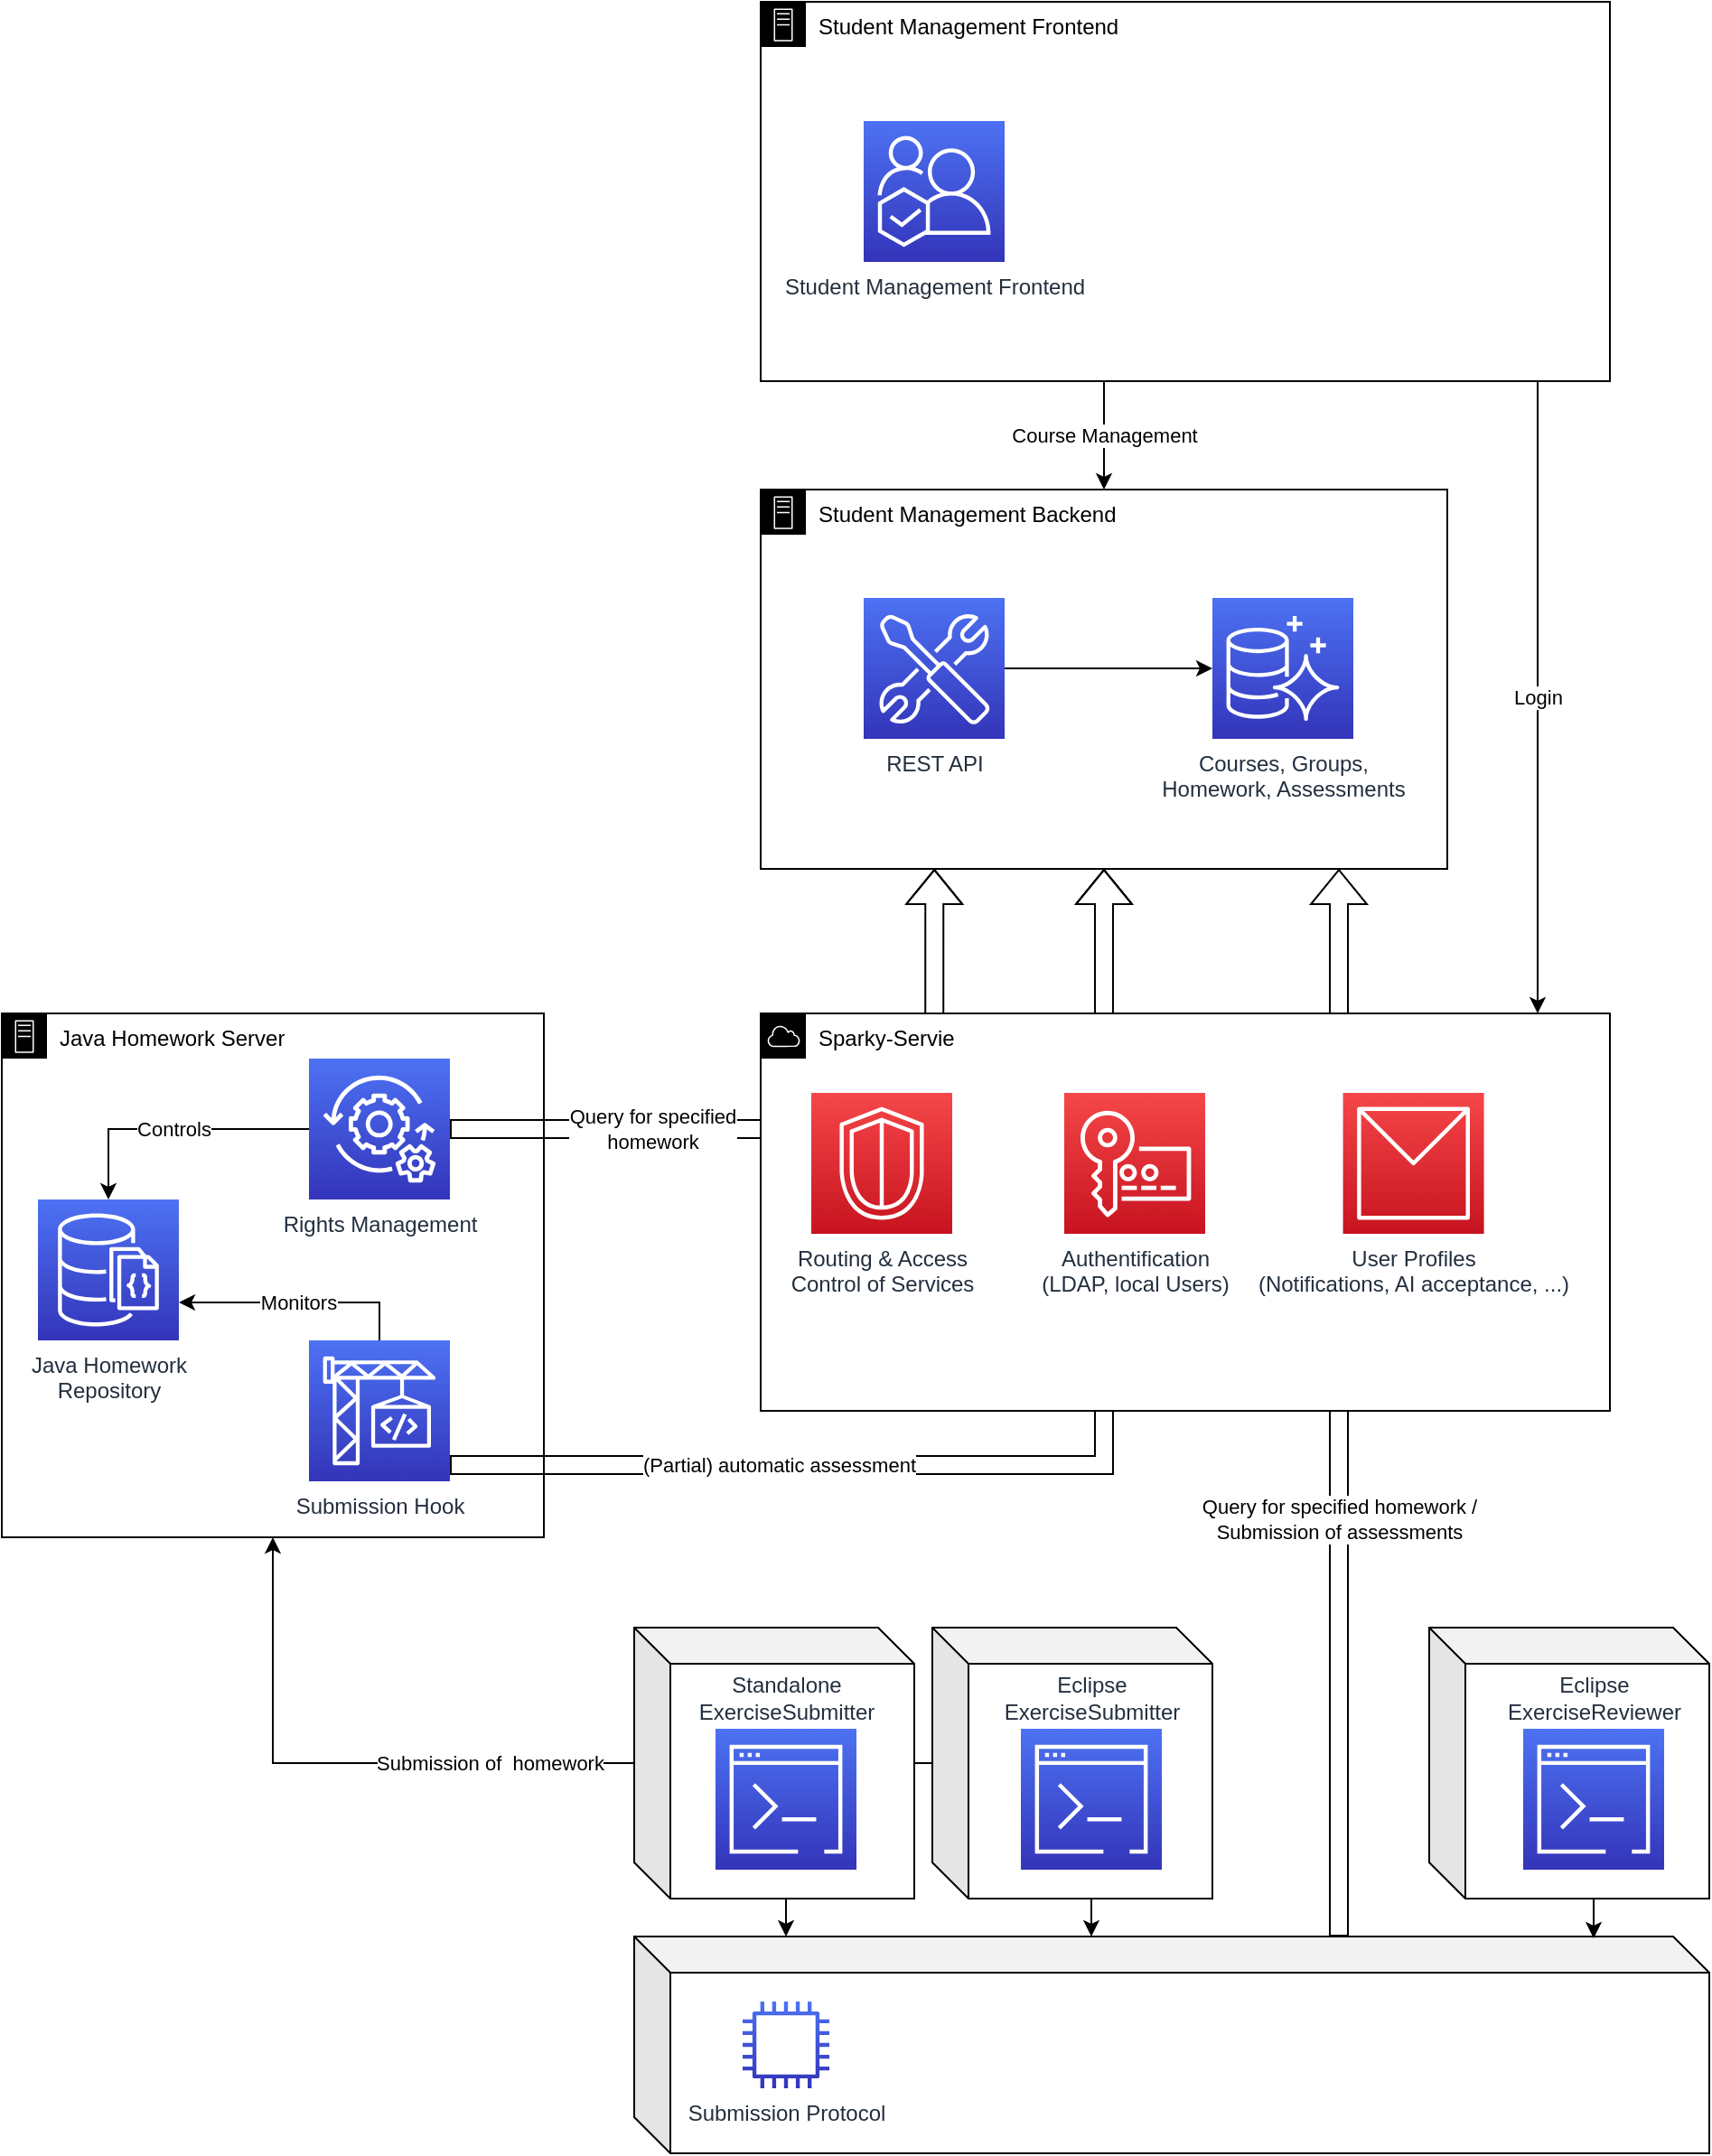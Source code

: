 <mxfile version="12.9.13" type="device"><diagram id="Ht1M8jgEwFfnCIfOTk4-" name="Page-1"><mxGraphModel dx="2370" dy="2397" grid="1" gridSize="10" guides="1" tooltips="1" connect="1" arrows="1" fold="1" page="1" pageScale="1" pageWidth="1169" pageHeight="827" math="0" shadow="0"><root><mxCell id="0"/><mxCell id="1" parent="0"/><mxCell id="apkjlMqTHxUSe2oRIHi7-69" value="Submission of&amp;nbsp; homework" style="edgeStyle=orthogonalEdgeStyle;rounded=0;orthogonalLoop=1;jettySize=auto;html=1;startArrow=none;startFill=0;" edge="1" parent="1" source="apkjlMqTHxUSe2oRIHi7-56" target="apkjlMqTHxUSe2oRIHi7-24"><mxGeometry relative="1" as="geometry"/></mxCell><mxCell id="apkjlMqTHxUSe2oRIHi7-24" value="Java Homework Server" style="points=[[0,0],[0.25,0],[0.5,0],[0.75,0],[1,0],[1,0.25],[1,0.5],[1,0.75],[1,1],[0.75,1],[0.5,1],[0.25,1],[0,1],[0,0.75],[0,0.5],[0,0.25]];outlineConnect=0;html=1;whiteSpace=wrap;fontSize=12;fontStyle=0;shape=mxgraph.aws4.group;grIcon=mxgraph.aws4.group_on_premise;verticalAlign=top;align=left;spacingLeft=30;dashed=0;" vertex="1" parent="1"><mxGeometry x="30" y="510" width="300" height="290" as="geometry"/></mxCell><mxCell id="e04o1fipHbQuNLUEfcja-1" value="Java Homework&lt;br&gt;Repository" style="outlineConnect=0;fontColor=#232F3E;gradientColor=#4D72F3;gradientDirection=north;fillColor=#3334B9;strokeColor=#ffffff;dashed=0;verticalLabelPosition=bottom;verticalAlign=top;align=center;html=1;fontSize=12;fontStyle=0;aspect=fixed;shape=mxgraph.aws4.resourceIcon;resIcon=mxgraph.aws4.documentdb_with_mongodb_compatibility;" parent="1" vertex="1"><mxGeometry x="50" y="613" width="78" height="78" as="geometry"/></mxCell><mxCell id="e04o1fipHbQuNLUEfcja-22" value="Controls" style="edgeStyle=orthogonalEdgeStyle;rounded=0;orthogonalLoop=1;jettySize=auto;html=1;" parent="1" source="e04o1fipHbQuNLUEfcja-18" target="e04o1fipHbQuNLUEfcja-1" edge="1"><mxGeometry relative="1" as="geometry"><Array as="points"><mxPoint x="89" y="574"/></Array></mxGeometry></mxCell><mxCell id="apkjlMqTHxUSe2oRIHi7-70" value="Query for specified&lt;br&gt;homework" style="edgeStyle=orthogonalEdgeStyle;rounded=0;orthogonalLoop=1;jettySize=auto;html=1;startArrow=none;startFill=0;shape=flexArrow;entryX=0.253;entryY=1;entryDx=0;entryDy=0;entryPerimeter=0;" edge="1" parent="1" source="e04o1fipHbQuNLUEfcja-18" target="apkjlMqTHxUSe2oRIHi7-31"><mxGeometry x="-0.456" relative="1" as="geometry"><mxPoint as="offset"/></mxGeometry></mxCell><mxCell id="e04o1fipHbQuNLUEfcja-18" value="Rights Management" style="outlineConnect=0;fontColor=#232F3E;gradientColor=#4D72F3;gradientDirection=north;fillColor=#3334B9;strokeColor=#ffffff;dashed=0;verticalLabelPosition=bottom;verticalAlign=top;align=center;html=1;fontSize=12;fontStyle=0;aspect=fixed;shape=mxgraph.aws4.resourceIcon;resIcon=mxgraph.aws4.managed_services;" parent="1" vertex="1"><mxGeometry x="200" y="535" width="78" height="78" as="geometry"/></mxCell><mxCell id="apkjlMqTHxUSe2oRIHi7-31" value="&lt;span style=&quot;text-align: center&quot;&gt;Student Management Backend&lt;/span&gt;" style="points=[[0,0],[0.25,0],[0.5,0],[0.75,0],[1,0],[1,0.25],[1,0.5],[1,0.75],[1,1],[0.75,1],[0.5,1],[0.25,1],[0,1],[0,0.75],[0,0.5],[0,0.25]];outlineConnect=0;html=1;whiteSpace=wrap;fontSize=12;fontStyle=0;shape=mxgraph.aws4.group;grIcon=mxgraph.aws4.group_on_premise;verticalAlign=top;align=left;spacingLeft=30;dashed=0;" vertex="1" parent="1"><mxGeometry x="450" y="220" width="380" height="210" as="geometry"/></mxCell><mxCell id="apkjlMqTHxUSe2oRIHi7-37" style="edgeStyle=orthogonalEdgeStyle;rounded=0;orthogonalLoop=1;jettySize=auto;html=1;" edge="1" parent="1" source="apkjlMqTHxUSe2oRIHi7-34" target="apkjlMqTHxUSe2oRIHi7-36"><mxGeometry relative="1" as="geometry"/></mxCell><mxCell id="apkjlMqTHxUSe2oRIHi7-34" value="REST API" style="outlineConnect=0;fontColor=#232F3E;gradientColor=#4D72F3;gradientDirection=north;fillColor=#3334B9;strokeColor=#ffffff;dashed=0;verticalLabelPosition=bottom;verticalAlign=top;align=center;html=1;fontSize=12;fontStyle=0;aspect=fixed;shape=mxgraph.aws4.resourceIcon;resIcon=mxgraph.aws4.developer_tools;" vertex="1" parent="1"><mxGeometry x="507" y="280" width="78" height="78" as="geometry"/></mxCell><mxCell id="apkjlMqTHxUSe2oRIHi7-43" value="Login" style="edgeStyle=orthogonalEdgeStyle;rounded=0;orthogonalLoop=1;jettySize=auto;html=1;startArrow=none;startFill=0;" edge="1" parent="1" source="apkjlMqTHxUSe2oRIHi7-35" target="apkjlMqTHxUSe2oRIHi7-25"><mxGeometry relative="1" as="geometry"><Array as="points"><mxPoint x="880" y="340"/><mxPoint x="880" y="340"/></Array></mxGeometry></mxCell><mxCell id="apkjlMqTHxUSe2oRIHi7-44" value="Course Management" style="edgeStyle=orthogonalEdgeStyle;rounded=0;orthogonalLoop=1;jettySize=auto;html=1;startArrow=none;startFill=0;" edge="1" parent="1" source="apkjlMqTHxUSe2oRIHi7-35" target="apkjlMqTHxUSe2oRIHi7-31"><mxGeometry relative="1" as="geometry"><Array as="points"><mxPoint x="640" y="180"/><mxPoint x="640" y="180"/></Array></mxGeometry></mxCell><mxCell id="apkjlMqTHxUSe2oRIHi7-35" value="&lt;span style=&quot;text-align: center&quot;&gt;Student Management Frontend&lt;/span&gt;" style="points=[[0,0],[0.25,0],[0.5,0],[0.75,0],[1,0],[1,0.25],[1,0.5],[1,0.75],[1,1],[0.75,1],[0.5,1],[0.25,1],[0,1],[0,0.75],[0,0.5],[0,0.25]];outlineConnect=0;html=1;whiteSpace=wrap;fontSize=12;fontStyle=0;shape=mxgraph.aws4.group;grIcon=mxgraph.aws4.group_on_premise;verticalAlign=top;align=left;spacingLeft=30;dashed=0;" vertex="1" parent="1"><mxGeometry x="450" y="-50" width="470" height="210" as="geometry"/></mxCell><mxCell id="apkjlMqTHxUSe2oRIHi7-33" value="Student Management Frontend" style="outlineConnect=0;fontColor=#232F3E;gradientColor=#4D72F3;gradientDirection=north;fillColor=#3334B9;strokeColor=#ffffff;dashed=0;verticalLabelPosition=bottom;verticalAlign=top;align=center;html=1;fontSize=12;fontStyle=0;aspect=fixed;shape=mxgraph.aws4.resourceIcon;resIcon=mxgraph.aws4.iq;" vertex="1" parent="1"><mxGeometry x="507" y="16" width="78" height="78" as="geometry"/></mxCell><mxCell id="apkjlMqTHxUSe2oRIHi7-36" value="Courses, Groups,&lt;br&gt;Homework, Assessments" style="outlineConnect=0;fontColor=#232F3E;gradientColor=#4D72F3;gradientDirection=north;fillColor=#3334B9;strokeColor=#ffffff;dashed=0;verticalLabelPosition=bottom;verticalAlign=top;align=center;html=1;fontSize=12;fontStyle=0;aspect=fixed;shape=mxgraph.aws4.resourceIcon;resIcon=mxgraph.aws4.aurora;" vertex="1" parent="1"><mxGeometry x="700" y="280" width="78" height="78" as="geometry"/></mxCell><mxCell id="apkjlMqTHxUSe2oRIHi7-46" value="Monitors" style="edgeStyle=orthogonalEdgeStyle;rounded=0;orthogonalLoop=1;jettySize=auto;html=1;startArrow=none;startFill=0;" edge="1" parent="1" source="apkjlMqTHxUSe2oRIHi7-45" target="e04o1fipHbQuNLUEfcja-1"><mxGeometry relative="1" as="geometry"><Array as="points"><mxPoint x="239" y="670"/></Array></mxGeometry></mxCell><mxCell id="apkjlMqTHxUSe2oRIHi7-71" value="(Partial) automatic assessment" style="edgeStyle=orthogonalEdgeStyle;shape=flexArrow;rounded=0;orthogonalLoop=1;jettySize=auto;html=1;startArrow=none;startFill=0;" edge="1" parent="1" source="apkjlMqTHxUSe2oRIHi7-45" target="apkjlMqTHxUSe2oRIHi7-31"><mxGeometry x="-0.474" relative="1" as="geometry"><Array as="points"><mxPoint x="640" y="760"/></Array><mxPoint as="offset"/></mxGeometry></mxCell><mxCell id="apkjlMqTHxUSe2oRIHi7-45" value="Submission Hook" style="outlineConnect=0;fontColor=#232F3E;gradientColor=#4D72F3;gradientDirection=north;fillColor=#3334B9;strokeColor=#ffffff;dashed=0;verticalLabelPosition=bottom;verticalAlign=top;align=center;html=1;fontSize=12;fontStyle=0;aspect=fixed;shape=mxgraph.aws4.resourceIcon;resIcon=mxgraph.aws4.codebuild;" vertex="1" parent="1"><mxGeometry x="200" y="691" width="78" height="78" as="geometry"/></mxCell><mxCell id="apkjlMqTHxUSe2oRIHi7-60" value="" style="group" vertex="1" connectable="0" parent="1"><mxGeometry x="380" y="850" width="595" height="280" as="geometry"/></mxCell><mxCell id="apkjlMqTHxUSe2oRIHi7-49" value="" style="shape=cube;whiteSpace=wrap;html=1;boundedLbl=1;backgroundOutline=1;darkOpacity=0.05;darkOpacity2=0.1;" vertex="1" parent="apkjlMqTHxUSe2oRIHi7-60"><mxGeometry y="171" width="595" height="120" as="geometry"/></mxCell><mxCell id="apkjlMqTHxUSe2oRIHi7-50" value="Submission Protocol" style="outlineConnect=0;fontColor=#232F3E;gradientColor=#4D72F3;fillColor=#3334B9;strokeColor=#ffffff;dashed=0;verticalLabelPosition=bottom;verticalAlign=top;align=center;html=1;fontSize=12;fontStyle=0;aspect=fixed;pointerEvents=1;shape=mxgraph.aws4.instance2;gradientDirection=north;" vertex="1" parent="apkjlMqTHxUSe2oRIHi7-60"><mxGeometry x="60" y="207" width="48" height="48" as="geometry"/></mxCell><mxCell id="apkjlMqTHxUSe2oRIHi7-66" style="edgeStyle=orthogonalEdgeStyle;rounded=0;orthogonalLoop=1;jettySize=auto;html=1;startArrow=none;startFill=0;" edge="1" parent="apkjlMqTHxUSe2oRIHi7-60" source="apkjlMqTHxUSe2oRIHi7-54"><mxGeometry relative="1" as="geometry"><mxPoint x="84" y="171" as="targetPoint"/></mxGeometry></mxCell><mxCell id="apkjlMqTHxUSe2oRIHi7-56" value="" style="shape=cube;whiteSpace=wrap;html=1;boundedLbl=1;backgroundOutline=1;darkOpacity=0.05;darkOpacity2=0.1;" vertex="1" parent="apkjlMqTHxUSe2oRIHi7-60"><mxGeometry x="165" width="155" height="150" as="geometry"/></mxCell><mxCell id="apkjlMqTHxUSe2oRIHi7-63" style="edgeStyle=orthogonalEdgeStyle;rounded=0;orthogonalLoop=1;jettySize=auto;html=1;startArrow=none;startFill=0;" edge="1" parent="apkjlMqTHxUSe2oRIHi7-60" target="apkjlMqTHxUSe2oRIHi7-49"><mxGeometry relative="1" as="geometry"><mxPoint x="253" y="150" as="sourcePoint"/><Array as="points"><mxPoint x="253" y="160"/><mxPoint x="253" y="160"/></Array></mxGeometry></mxCell><mxCell id="apkjlMqTHxUSe2oRIHi7-57" value="Eclipse&lt;br&gt;ExerciseSubmitter" style="outlineConnect=0;fontColor=#232F3E;gradientColor=#4D72F3;gradientDirection=north;fillColor=#3334B9;strokeColor=#ffffff;dashed=0;verticalLabelPosition=top;verticalAlign=bottom;align=center;html=1;fontSize=12;fontStyle=0;aspect=fixed;shape=mxgraph.aws4.resourceIcon;resIcon=mxgraph.aws4.command_line_interface;labelPosition=center;" vertex="1" parent="apkjlMqTHxUSe2oRIHi7-60"><mxGeometry x="214" y="56" width="78" height="78" as="geometry"/></mxCell><mxCell id="apkjlMqTHxUSe2oRIHi7-58" value="" style="shape=cube;whiteSpace=wrap;html=1;boundedLbl=1;backgroundOutline=1;darkOpacity=0.05;darkOpacity2=0.1;" vertex="1" parent="apkjlMqTHxUSe2oRIHi7-60"><mxGeometry x="440" width="155" height="150" as="geometry"/></mxCell><mxCell id="apkjlMqTHxUSe2oRIHi7-64" style="edgeStyle=orthogonalEdgeStyle;rounded=0;orthogonalLoop=1;jettySize=auto;html=1;startArrow=none;startFill=0;" edge="1" parent="apkjlMqTHxUSe2oRIHi7-60"><mxGeometry relative="1" as="geometry"><mxPoint x="531" y="150" as="sourcePoint"/><mxPoint x="531" y="172" as="targetPoint"/><Array as="points"><mxPoint x="531" y="172"/></Array></mxGeometry></mxCell><mxCell id="apkjlMqTHxUSe2oRIHi7-59" value="Eclipse&lt;br&gt;ExerciseReviewer" style="outlineConnect=0;fontColor=#232F3E;gradientColor=#4D72F3;gradientDirection=north;fillColor=#3334B9;strokeColor=#ffffff;dashed=0;verticalLabelPosition=top;verticalAlign=bottom;align=center;html=1;fontSize=12;fontStyle=0;aspect=fixed;shape=mxgraph.aws4.resourceIcon;resIcon=mxgraph.aws4.command_line_interface;labelPosition=center;" vertex="1" parent="apkjlMqTHxUSe2oRIHi7-60"><mxGeometry x="492" y="56" width="78" height="78" as="geometry"/></mxCell><mxCell id="apkjlMqTHxUSe2oRIHi7-53" value="" style="shape=cube;whiteSpace=wrap;html=1;boundedLbl=1;backgroundOutline=1;darkOpacity=0.05;darkOpacity2=0.1;" vertex="1" parent="apkjlMqTHxUSe2oRIHi7-60"><mxGeometry width="155" height="150" as="geometry"/></mxCell><mxCell id="apkjlMqTHxUSe2oRIHi7-54" value="Standalone&lt;br&gt;ExerciseSubmitter" style="outlineConnect=0;fontColor=#232F3E;gradientColor=#4D72F3;gradientDirection=north;fillColor=#3334B9;strokeColor=#ffffff;dashed=0;verticalLabelPosition=top;verticalAlign=bottom;align=center;html=1;fontSize=12;fontStyle=0;aspect=fixed;shape=mxgraph.aws4.resourceIcon;resIcon=mxgraph.aws4.command_line_interface;labelPosition=center;" vertex="1" parent="apkjlMqTHxUSe2oRIHi7-60"><mxGeometry x="45" y="56" width="78" height="78" as="geometry"/></mxCell><mxCell id="apkjlMqTHxUSe2oRIHi7-67" value="Query for specified homework /&lt;br&gt;Submission of assessments" style="edgeStyle=orthogonalEdgeStyle;rounded=0;orthogonalLoop=1;jettySize=auto;html=1;startArrow=none;startFill=0;shape=flexArrow;" edge="1" parent="1" source="apkjlMqTHxUSe2oRIHi7-49"><mxGeometry x="-0.218" relative="1" as="geometry"><mxPoint x="770" y="430" as="targetPoint"/><Array as="points"><mxPoint x="770" y="430"/></Array><mxPoint as="offset"/></mxGeometry></mxCell><mxCell id="apkjlMqTHxUSe2oRIHi7-68" value="" style="group" vertex="1" connectable="0" parent="1"><mxGeometry x="450" y="510" width="470" height="220" as="geometry"/></mxCell><mxCell id="apkjlMqTHxUSe2oRIHi7-25" value="Sparky-Servie" style="points=[[0,0],[0.25,0],[0.5,0],[0.75,0],[1,0],[1,0.25],[1,0.5],[1,0.75],[1,1],[0.75,1],[0.5,1],[0.25,1],[0,1],[0,0.75],[0,0.5],[0,0.25]];outlineConnect=0;html=1;whiteSpace=wrap;fontSize=12;fontStyle=0;shape=mxgraph.aws4.group;grIcon=mxgraph.aws4.group_aws_cloud;verticalAlign=top;align=left;spacingLeft=30;dashed=0;" vertex="1" parent="apkjlMqTHxUSe2oRIHi7-68"><mxGeometry width="470" height="220" as="geometry"/></mxCell><mxCell id="apkjlMqTHxUSe2oRIHi7-26" value="User Profiles&lt;br&gt;(Notifications, AI acceptance, ...)" style="outlineConnect=0;fontColor=#232F3E;gradientColor=#F54749;gradientDirection=north;fillColor=#C7131F;strokeColor=#ffffff;dashed=0;verticalLabelPosition=bottom;verticalAlign=top;align=center;html=1;fontSize=12;fontStyle=0;aspect=fixed;shape=mxgraph.aws4.resourceIcon;resIcon=mxgraph.aws4.workmail;" vertex="1" parent="apkjlMqTHxUSe2oRIHi7-68"><mxGeometry x="322.286" y="44" width="78" height="78" as="geometry"/></mxCell><mxCell id="apkjlMqTHxUSe2oRIHi7-27" value="Authentification&lt;br&gt;(LDAP, local Users)" style="outlineConnect=0;fontColor=#232F3E;gradientColor=#F54749;gradientDirection=north;fillColor=#C7131F;strokeColor=#ffffff;dashed=0;verticalLabelPosition=bottom;verticalAlign=top;align=center;html=1;fontSize=12;fontStyle=0;aspect=fixed;shape=mxgraph.aws4.resourceIcon;resIcon=mxgraph.aws4.key_management_service;" vertex="1" parent="apkjlMqTHxUSe2oRIHi7-68"><mxGeometry x="168" y="44" width="78" height="78" as="geometry"/></mxCell><mxCell id="apkjlMqTHxUSe2oRIHi7-28" value="Routing &amp;amp; Access&lt;br&gt;Control of Services" style="outlineConnect=0;fontColor=#232F3E;gradientColor=#F54749;gradientDirection=north;fillColor=#C7131F;strokeColor=#ffffff;dashed=0;verticalLabelPosition=bottom;verticalAlign=top;align=center;html=1;fontSize=12;fontStyle=0;aspect=fixed;shape=mxgraph.aws4.resourceIcon;resIcon=mxgraph.aws4.security_identity_and_compliance;" vertex="1" parent="apkjlMqTHxUSe2oRIHi7-68"><mxGeometry x="28" y="44" width="78" height="78" as="geometry"/></mxCell></root></mxGraphModel></diagram></mxfile>